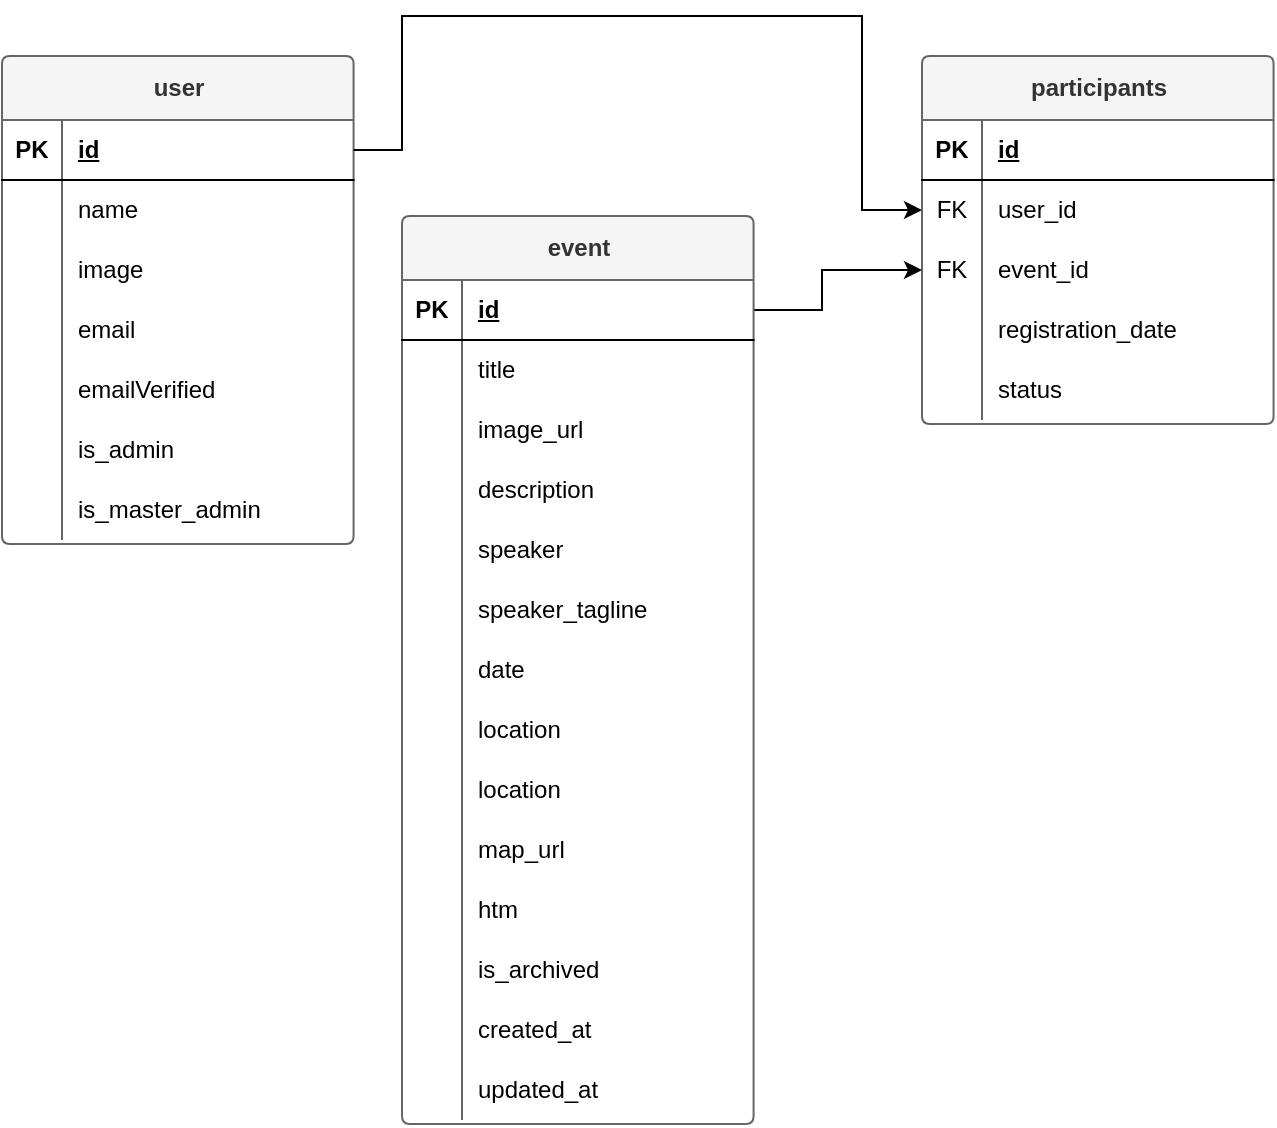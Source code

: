 <mxfile version="24.7.8">
  <diagram id="R2lEEEUBdFMjLlhIrx00" name="Page-1">
    <mxGraphModel dx="3200" dy="796" grid="1" gridSize="10" guides="1" tooltips="1" connect="1" arrows="1" fold="1" page="1" pageScale="1" pageWidth="850" pageHeight="1100" math="0" shadow="0" extFonts="Permanent Marker^https://fonts.googleapis.com/css?family=Permanent+Marker">
      <root>
        <mxCell id="0" />
        <mxCell id="1" parent="0" />
        <mxCell id="eeAkiIV6xgWavita2J4p-1" value="user" style="shape=table;startSize=32;container=1;collapsible=1;childLayout=tableLayout;fixedRows=1;rowLines=0;fontStyle=1;align=center;resizeLast=1;html=1;rounded=1;fillColor=#f5f5f5;fontColor=#333333;strokeColor=#666666;arcSize=4;" parent="1" vertex="1">
          <mxGeometry x="-1640" y="40.004" width="175.79" height="244" as="geometry" />
        </mxCell>
        <mxCell id="eeAkiIV6xgWavita2J4p-2" value="" style="shape=tableRow;horizontal=0;startSize=0;swimlaneHead=0;swimlaneBody=0;fillColor=none;collapsible=0;dropTarget=0;points=[[0,0.5],[1,0.5]];portConstraint=eastwest;top=0;left=0;right=0;bottom=1;" parent="eeAkiIV6xgWavita2J4p-1" vertex="1">
          <mxGeometry y="32" width="175.79" height="30" as="geometry" />
        </mxCell>
        <mxCell id="eeAkiIV6xgWavita2J4p-3" value="PK" style="shape=partialRectangle;connectable=0;fillColor=none;top=0;left=0;bottom=0;right=0;fontStyle=1;overflow=hidden;whiteSpace=wrap;html=1;" parent="eeAkiIV6xgWavita2J4p-2" vertex="1">
          <mxGeometry width="30" height="30" as="geometry">
            <mxRectangle width="30" height="30" as="alternateBounds" />
          </mxGeometry>
        </mxCell>
        <mxCell id="eeAkiIV6xgWavita2J4p-4" value="id" style="shape=partialRectangle;connectable=0;fillColor=none;top=0;left=0;bottom=0;right=0;align=left;spacingLeft=6;fontStyle=5;overflow=hidden;whiteSpace=wrap;html=1;" parent="eeAkiIV6xgWavita2J4p-2" vertex="1">
          <mxGeometry x="30" width="145.79" height="30" as="geometry">
            <mxRectangle width="145.79" height="30" as="alternateBounds" />
          </mxGeometry>
        </mxCell>
        <mxCell id="eeAkiIV6xgWavita2J4p-5" value="" style="shape=tableRow;horizontal=0;startSize=0;swimlaneHead=0;swimlaneBody=0;fillColor=none;collapsible=0;dropTarget=0;points=[[0,0.5],[1,0.5]];portConstraint=eastwest;top=0;left=0;right=0;bottom=0;" parent="eeAkiIV6xgWavita2J4p-1" vertex="1">
          <mxGeometry y="62" width="175.79" height="30" as="geometry" />
        </mxCell>
        <mxCell id="eeAkiIV6xgWavita2J4p-6" value="" style="shape=partialRectangle;connectable=0;fillColor=none;top=0;left=0;bottom=0;right=0;editable=1;overflow=hidden;whiteSpace=wrap;html=1;" parent="eeAkiIV6xgWavita2J4p-5" vertex="1">
          <mxGeometry width="30" height="30" as="geometry">
            <mxRectangle width="30" height="30" as="alternateBounds" />
          </mxGeometry>
        </mxCell>
        <mxCell id="eeAkiIV6xgWavita2J4p-7" value="name" style="shape=partialRectangle;connectable=0;fillColor=none;top=0;left=0;bottom=0;right=0;align=left;spacingLeft=6;overflow=hidden;whiteSpace=wrap;html=1;" parent="eeAkiIV6xgWavita2J4p-5" vertex="1">
          <mxGeometry x="30" width="145.79" height="30" as="geometry">
            <mxRectangle width="145.79" height="30" as="alternateBounds" />
          </mxGeometry>
        </mxCell>
        <mxCell id="eeAkiIV6xgWavita2J4p-8" value="" style="shape=tableRow;horizontal=0;startSize=0;swimlaneHead=0;swimlaneBody=0;fillColor=none;collapsible=0;dropTarget=0;points=[[0,0.5],[1,0.5]];portConstraint=eastwest;top=0;left=0;right=0;bottom=0;" parent="eeAkiIV6xgWavita2J4p-1" vertex="1">
          <mxGeometry y="92" width="175.79" height="30" as="geometry" />
        </mxCell>
        <mxCell id="eeAkiIV6xgWavita2J4p-9" value="" style="shape=partialRectangle;connectable=0;fillColor=none;top=0;left=0;bottom=0;right=0;editable=1;overflow=hidden;whiteSpace=wrap;html=1;" parent="eeAkiIV6xgWavita2J4p-8" vertex="1">
          <mxGeometry width="30" height="30" as="geometry">
            <mxRectangle width="30" height="30" as="alternateBounds" />
          </mxGeometry>
        </mxCell>
        <mxCell id="eeAkiIV6xgWavita2J4p-10" value="&lt;div&gt;image&lt;/div&gt;" style="shape=partialRectangle;connectable=0;fillColor=none;top=0;left=0;bottom=0;right=0;align=left;spacingLeft=6;overflow=hidden;whiteSpace=wrap;html=1;" parent="eeAkiIV6xgWavita2J4p-8" vertex="1">
          <mxGeometry x="30" width="145.79" height="30" as="geometry">
            <mxRectangle width="145.79" height="30" as="alternateBounds" />
          </mxGeometry>
        </mxCell>
        <mxCell id="eeAkiIV6xgWavita2J4p-11" value="" style="shape=tableRow;horizontal=0;startSize=0;swimlaneHead=0;swimlaneBody=0;fillColor=none;collapsible=0;dropTarget=0;points=[[0,0.5],[1,0.5]];portConstraint=eastwest;top=0;left=0;right=0;bottom=0;" parent="eeAkiIV6xgWavita2J4p-1" vertex="1">
          <mxGeometry y="122" width="175.79" height="30" as="geometry" />
        </mxCell>
        <mxCell id="eeAkiIV6xgWavita2J4p-12" value="" style="shape=partialRectangle;connectable=0;fillColor=none;top=0;left=0;bottom=0;right=0;editable=1;overflow=hidden;whiteSpace=wrap;html=1;" parent="eeAkiIV6xgWavita2J4p-11" vertex="1">
          <mxGeometry width="30" height="30" as="geometry">
            <mxRectangle width="30" height="30" as="alternateBounds" />
          </mxGeometry>
        </mxCell>
        <mxCell id="eeAkiIV6xgWavita2J4p-13" value="email" style="shape=partialRectangle;connectable=0;fillColor=none;top=0;left=0;bottom=0;right=0;align=left;spacingLeft=6;overflow=hidden;whiteSpace=wrap;html=1;" parent="eeAkiIV6xgWavita2J4p-11" vertex="1">
          <mxGeometry x="30" width="145.79" height="30" as="geometry">
            <mxRectangle width="145.79" height="30" as="alternateBounds" />
          </mxGeometry>
        </mxCell>
        <mxCell id="eeAkiIV6xgWavita2J4p-14" value="" style="shape=tableRow;horizontal=0;startSize=0;swimlaneHead=0;swimlaneBody=0;fillColor=none;collapsible=0;dropTarget=0;points=[[0,0.5],[1,0.5]];portConstraint=eastwest;top=0;left=0;right=0;bottom=0;" parent="eeAkiIV6xgWavita2J4p-1" vertex="1">
          <mxGeometry y="152" width="175.79" height="30" as="geometry" />
        </mxCell>
        <mxCell id="eeAkiIV6xgWavita2J4p-15" value="" style="shape=partialRectangle;connectable=0;fillColor=none;top=0;left=0;bottom=0;right=0;editable=1;overflow=hidden;whiteSpace=wrap;html=1;" parent="eeAkiIV6xgWavita2J4p-14" vertex="1">
          <mxGeometry width="30" height="30" as="geometry">
            <mxRectangle width="30" height="30" as="alternateBounds" />
          </mxGeometry>
        </mxCell>
        <mxCell id="eeAkiIV6xgWavita2J4p-16" value="emailVerified" style="shape=partialRectangle;connectable=0;fillColor=none;top=0;left=0;bottom=0;right=0;align=left;spacingLeft=6;overflow=hidden;whiteSpace=wrap;html=1;" parent="eeAkiIV6xgWavita2J4p-14" vertex="1">
          <mxGeometry x="30" width="145.79" height="30" as="geometry">
            <mxRectangle width="145.79" height="30" as="alternateBounds" />
          </mxGeometry>
        </mxCell>
        <mxCell id="vLIJlWJ5gR2A8bQ3I5bx-18" value="" style="shape=tableRow;horizontal=0;startSize=0;swimlaneHead=0;swimlaneBody=0;fillColor=none;collapsible=0;dropTarget=0;points=[[0,0.5],[1,0.5]];portConstraint=eastwest;top=0;left=0;right=0;bottom=0;" vertex="1" parent="eeAkiIV6xgWavita2J4p-1">
          <mxGeometry y="182" width="175.79" height="30" as="geometry" />
        </mxCell>
        <mxCell id="vLIJlWJ5gR2A8bQ3I5bx-19" value="" style="shape=partialRectangle;connectable=0;fillColor=none;top=0;left=0;bottom=0;right=0;editable=1;overflow=hidden;whiteSpace=wrap;html=1;" vertex="1" parent="vLIJlWJ5gR2A8bQ3I5bx-18">
          <mxGeometry width="30" height="30" as="geometry">
            <mxRectangle width="30" height="30" as="alternateBounds" />
          </mxGeometry>
        </mxCell>
        <mxCell id="vLIJlWJ5gR2A8bQ3I5bx-20" value="is_admin" style="shape=partialRectangle;connectable=0;fillColor=none;top=0;left=0;bottom=0;right=0;align=left;spacingLeft=6;overflow=hidden;whiteSpace=wrap;html=1;" vertex="1" parent="vLIJlWJ5gR2A8bQ3I5bx-18">
          <mxGeometry x="30" width="145.79" height="30" as="geometry">
            <mxRectangle width="145.79" height="30" as="alternateBounds" />
          </mxGeometry>
        </mxCell>
        <mxCell id="vLIJlWJ5gR2A8bQ3I5bx-21" value="" style="shape=tableRow;horizontal=0;startSize=0;swimlaneHead=0;swimlaneBody=0;fillColor=none;collapsible=0;dropTarget=0;points=[[0,0.5],[1,0.5]];portConstraint=eastwest;top=0;left=0;right=0;bottom=0;" vertex="1" parent="eeAkiIV6xgWavita2J4p-1">
          <mxGeometry y="212" width="175.79" height="30" as="geometry" />
        </mxCell>
        <mxCell id="vLIJlWJ5gR2A8bQ3I5bx-22" value="" style="shape=partialRectangle;connectable=0;fillColor=none;top=0;left=0;bottom=0;right=0;editable=1;overflow=hidden;whiteSpace=wrap;html=1;" vertex="1" parent="vLIJlWJ5gR2A8bQ3I5bx-21">
          <mxGeometry width="30" height="30" as="geometry">
            <mxRectangle width="30" height="30" as="alternateBounds" />
          </mxGeometry>
        </mxCell>
        <mxCell id="vLIJlWJ5gR2A8bQ3I5bx-23" value="is_master_admin" style="shape=partialRectangle;connectable=0;fillColor=none;top=0;left=0;bottom=0;right=0;align=left;spacingLeft=6;overflow=hidden;whiteSpace=wrap;html=1;" vertex="1" parent="vLIJlWJ5gR2A8bQ3I5bx-21">
          <mxGeometry x="30" width="145.79" height="30" as="geometry">
            <mxRectangle width="145.79" height="30" as="alternateBounds" />
          </mxGeometry>
        </mxCell>
        <mxCell id="A01fPFhq5QkLSK8AHghZ-4" value="participants" style="shape=table;startSize=32;container=1;collapsible=1;childLayout=tableLayout;fixedRows=1;rowLines=0;fontStyle=1;align=center;resizeLast=1;html=1;rounded=1;fillColor=#f5f5f5;fontColor=#333333;strokeColor=#666666;arcSize=4;" parent="1" vertex="1">
          <mxGeometry x="-1180" y="40.004" width="175.79" height="184" as="geometry" />
        </mxCell>
        <mxCell id="A01fPFhq5QkLSK8AHghZ-5" value="" style="shape=tableRow;horizontal=0;startSize=0;swimlaneHead=0;swimlaneBody=0;fillColor=none;collapsible=0;dropTarget=0;points=[[0,0.5],[1,0.5]];portConstraint=eastwest;top=0;left=0;right=0;bottom=1;" parent="A01fPFhq5QkLSK8AHghZ-4" vertex="1">
          <mxGeometry y="32" width="175.79" height="30" as="geometry" />
        </mxCell>
        <mxCell id="A01fPFhq5QkLSK8AHghZ-6" value="PK" style="shape=partialRectangle;connectable=0;fillColor=none;top=0;left=0;bottom=0;right=0;fontStyle=1;overflow=hidden;whiteSpace=wrap;html=1;" parent="A01fPFhq5QkLSK8AHghZ-5" vertex="1">
          <mxGeometry width="30" height="30" as="geometry">
            <mxRectangle width="30" height="30" as="alternateBounds" />
          </mxGeometry>
        </mxCell>
        <mxCell id="A01fPFhq5QkLSK8AHghZ-7" value="id" style="shape=partialRectangle;connectable=0;fillColor=none;top=0;left=0;bottom=0;right=0;align=left;spacingLeft=6;fontStyle=5;overflow=hidden;whiteSpace=wrap;html=1;" parent="A01fPFhq5QkLSK8AHghZ-5" vertex="1">
          <mxGeometry x="30" width="145.79" height="30" as="geometry">
            <mxRectangle width="145.79" height="30" as="alternateBounds" />
          </mxGeometry>
        </mxCell>
        <mxCell id="A01fPFhq5QkLSK8AHghZ-8" value="" style="shape=tableRow;horizontal=0;startSize=0;swimlaneHead=0;swimlaneBody=0;fillColor=none;collapsible=0;dropTarget=0;points=[[0,0.5],[1,0.5]];portConstraint=eastwest;top=0;left=0;right=0;bottom=0;" parent="A01fPFhq5QkLSK8AHghZ-4" vertex="1">
          <mxGeometry y="62" width="175.79" height="30" as="geometry" />
        </mxCell>
        <mxCell id="A01fPFhq5QkLSK8AHghZ-9" value="FK" style="shape=partialRectangle;connectable=0;fillColor=none;top=0;left=0;bottom=0;right=0;editable=1;overflow=hidden;whiteSpace=wrap;html=1;" parent="A01fPFhq5QkLSK8AHghZ-8" vertex="1">
          <mxGeometry width="30" height="30" as="geometry">
            <mxRectangle width="30" height="30" as="alternateBounds" />
          </mxGeometry>
        </mxCell>
        <mxCell id="A01fPFhq5QkLSK8AHghZ-10" value="user_id" style="shape=partialRectangle;connectable=0;fillColor=none;top=0;left=0;bottom=0;right=0;align=left;spacingLeft=6;overflow=hidden;whiteSpace=wrap;html=1;" parent="A01fPFhq5QkLSK8AHghZ-8" vertex="1">
          <mxGeometry x="30" width="145.79" height="30" as="geometry">
            <mxRectangle width="145.79" height="30" as="alternateBounds" />
          </mxGeometry>
        </mxCell>
        <mxCell id="A01fPFhq5QkLSK8AHghZ-11" value="" style="shape=tableRow;horizontal=0;startSize=0;swimlaneHead=0;swimlaneBody=0;fillColor=none;collapsible=0;dropTarget=0;points=[[0,0.5],[1,0.5]];portConstraint=eastwest;top=0;left=0;right=0;bottom=0;" parent="A01fPFhq5QkLSK8AHghZ-4" vertex="1">
          <mxGeometry y="92" width="175.79" height="30" as="geometry" />
        </mxCell>
        <mxCell id="A01fPFhq5QkLSK8AHghZ-12" value="FK" style="shape=partialRectangle;connectable=0;fillColor=none;top=0;left=0;bottom=0;right=0;editable=1;overflow=hidden;whiteSpace=wrap;html=1;" parent="A01fPFhq5QkLSK8AHghZ-11" vertex="1">
          <mxGeometry width="30" height="30" as="geometry">
            <mxRectangle width="30" height="30" as="alternateBounds" />
          </mxGeometry>
        </mxCell>
        <mxCell id="A01fPFhq5QkLSK8AHghZ-13" value="event_id" style="shape=partialRectangle;connectable=0;fillColor=none;top=0;left=0;bottom=0;right=0;align=left;spacingLeft=6;overflow=hidden;whiteSpace=wrap;html=1;" parent="A01fPFhq5QkLSK8AHghZ-11" vertex="1">
          <mxGeometry x="30" width="145.79" height="30" as="geometry">
            <mxRectangle width="145.79" height="30" as="alternateBounds" />
          </mxGeometry>
        </mxCell>
        <mxCell id="A01fPFhq5QkLSK8AHghZ-14" value="" style="shape=tableRow;horizontal=0;startSize=0;swimlaneHead=0;swimlaneBody=0;fillColor=none;collapsible=0;dropTarget=0;points=[[0,0.5],[1,0.5]];portConstraint=eastwest;top=0;left=0;right=0;bottom=0;" parent="A01fPFhq5QkLSK8AHghZ-4" vertex="1">
          <mxGeometry y="122" width="175.79" height="30" as="geometry" />
        </mxCell>
        <mxCell id="A01fPFhq5QkLSK8AHghZ-15" value="" style="shape=partialRectangle;connectable=0;fillColor=none;top=0;left=0;bottom=0;right=0;editable=1;overflow=hidden;whiteSpace=wrap;html=1;" parent="A01fPFhq5QkLSK8AHghZ-14" vertex="1">
          <mxGeometry width="30" height="30" as="geometry">
            <mxRectangle width="30" height="30" as="alternateBounds" />
          </mxGeometry>
        </mxCell>
        <mxCell id="A01fPFhq5QkLSK8AHghZ-16" value="registration_date &lt;span class=&quot;hljs-type&quot;&gt;&lt;/span&gt;" style="shape=partialRectangle;connectable=0;fillColor=none;top=0;left=0;bottom=0;right=0;align=left;spacingLeft=6;overflow=hidden;whiteSpace=wrap;html=1;" parent="A01fPFhq5QkLSK8AHghZ-14" vertex="1">
          <mxGeometry x="30" width="145.79" height="30" as="geometry">
            <mxRectangle width="145.79" height="30" as="alternateBounds" />
          </mxGeometry>
        </mxCell>
        <mxCell id="A01fPFhq5QkLSK8AHghZ-17" value="" style="shape=tableRow;horizontal=0;startSize=0;swimlaneHead=0;swimlaneBody=0;fillColor=none;collapsible=0;dropTarget=0;points=[[0,0.5],[1,0.5]];portConstraint=eastwest;top=0;left=0;right=0;bottom=0;" parent="A01fPFhq5QkLSK8AHghZ-4" vertex="1">
          <mxGeometry y="152" width="175.79" height="30" as="geometry" />
        </mxCell>
        <mxCell id="A01fPFhq5QkLSK8AHghZ-18" value="" style="shape=partialRectangle;connectable=0;fillColor=none;top=0;left=0;bottom=0;right=0;editable=1;overflow=hidden;whiteSpace=wrap;html=1;" parent="A01fPFhq5QkLSK8AHghZ-17" vertex="1">
          <mxGeometry width="30" height="30" as="geometry">
            <mxRectangle width="30" height="30" as="alternateBounds" />
          </mxGeometry>
        </mxCell>
        <mxCell id="A01fPFhq5QkLSK8AHghZ-19" value="status &lt;span class=&quot;hljs-type&quot;&gt;&lt;/span&gt;" style="shape=partialRectangle;connectable=0;fillColor=none;top=0;left=0;bottom=0;right=0;align=left;spacingLeft=6;overflow=hidden;whiteSpace=wrap;html=1;" parent="A01fPFhq5QkLSK8AHghZ-17" vertex="1">
          <mxGeometry x="30" width="145.79" height="30" as="geometry">
            <mxRectangle width="145.79" height="30" as="alternateBounds" />
          </mxGeometry>
        </mxCell>
        <mxCell id="A01fPFhq5QkLSK8AHghZ-22" style="edgeStyle=orthogonalEdgeStyle;rounded=0;orthogonalLoop=1;jettySize=auto;html=1;exitX=1;exitY=0.5;exitDx=0;exitDy=0;entryX=0;entryY=0.5;entryDx=0;entryDy=0;" parent="1" source="eeAkiIV6xgWavita2J4p-2" target="A01fPFhq5QkLSK8AHghZ-8" edge="1">
          <mxGeometry relative="1" as="geometry">
            <Array as="points">
              <mxPoint x="-1440" y="87" />
              <mxPoint x="-1440" y="20" />
              <mxPoint x="-1210" y="20" />
              <mxPoint x="-1210" y="117" />
            </Array>
          </mxGeometry>
        </mxCell>
        <mxCell id="A01fPFhq5QkLSK8AHghZ-23" style="edgeStyle=orthogonalEdgeStyle;rounded=0;orthogonalLoop=1;jettySize=auto;html=1;exitX=1;exitY=0.5;exitDx=0;exitDy=0;" parent="1" source="W76pJczplsbhGSnsUI79-2" target="A01fPFhq5QkLSK8AHghZ-11" edge="1">
          <mxGeometry relative="1" as="geometry">
            <Array as="points">
              <mxPoint x="-1230" y="167" />
              <mxPoint x="-1230" y="147" />
            </Array>
          </mxGeometry>
        </mxCell>
        <mxCell id="W76pJczplsbhGSnsUI79-1" value="&lt;div&gt;event&lt;/div&gt;" style="shape=table;startSize=32;container=1;collapsible=1;childLayout=tableLayout;fixedRows=1;rowLines=0;fontStyle=1;align=center;resizeLast=1;html=1;rounded=1;fillColor=#f5f5f5;fontColor=#333333;strokeColor=#666666;arcSize=4;" parent="1" vertex="1">
          <mxGeometry x="-1440" y="120.004" width="175.79" height="454" as="geometry" />
        </mxCell>
        <mxCell id="W76pJczplsbhGSnsUI79-2" value="" style="shape=tableRow;horizontal=0;startSize=0;swimlaneHead=0;swimlaneBody=0;fillColor=none;collapsible=0;dropTarget=0;points=[[0,0.5],[1,0.5]];portConstraint=eastwest;top=0;left=0;right=0;bottom=1;" parent="W76pJczplsbhGSnsUI79-1" vertex="1">
          <mxGeometry y="32" width="175.79" height="30" as="geometry" />
        </mxCell>
        <mxCell id="W76pJczplsbhGSnsUI79-3" value="PK" style="shape=partialRectangle;connectable=0;fillColor=none;top=0;left=0;bottom=0;right=0;fontStyle=1;overflow=hidden;whiteSpace=wrap;html=1;" parent="W76pJczplsbhGSnsUI79-2" vertex="1">
          <mxGeometry width="30" height="30" as="geometry">
            <mxRectangle width="30" height="30" as="alternateBounds" />
          </mxGeometry>
        </mxCell>
        <mxCell id="W76pJczplsbhGSnsUI79-4" value="id" style="shape=partialRectangle;connectable=0;fillColor=none;top=0;left=0;bottom=0;right=0;align=left;spacingLeft=6;fontStyle=5;overflow=hidden;whiteSpace=wrap;html=1;" parent="W76pJczplsbhGSnsUI79-2" vertex="1">
          <mxGeometry x="30" width="145.79" height="30" as="geometry">
            <mxRectangle width="145.79" height="30" as="alternateBounds" />
          </mxGeometry>
        </mxCell>
        <mxCell id="W76pJczplsbhGSnsUI79-5" value="" style="shape=tableRow;horizontal=0;startSize=0;swimlaneHead=0;swimlaneBody=0;fillColor=none;collapsible=0;dropTarget=0;points=[[0,0.5],[1,0.5]];portConstraint=eastwest;top=0;left=0;right=0;bottom=0;" parent="W76pJczplsbhGSnsUI79-1" vertex="1">
          <mxGeometry y="62" width="175.79" height="30" as="geometry" />
        </mxCell>
        <mxCell id="W76pJczplsbhGSnsUI79-6" value="" style="shape=partialRectangle;connectable=0;fillColor=none;top=0;left=0;bottom=0;right=0;editable=1;overflow=hidden;whiteSpace=wrap;html=1;" parent="W76pJczplsbhGSnsUI79-5" vertex="1">
          <mxGeometry width="30" height="30" as="geometry">
            <mxRectangle width="30" height="30" as="alternateBounds" />
          </mxGeometry>
        </mxCell>
        <mxCell id="W76pJczplsbhGSnsUI79-7" value="title" style="shape=partialRectangle;connectable=0;fillColor=none;top=0;left=0;bottom=0;right=0;align=left;spacingLeft=6;overflow=hidden;whiteSpace=wrap;html=1;" parent="W76pJczplsbhGSnsUI79-5" vertex="1">
          <mxGeometry x="30" width="145.79" height="30" as="geometry">
            <mxRectangle width="145.79" height="30" as="alternateBounds" />
          </mxGeometry>
        </mxCell>
        <mxCell id="vLIJlWJ5gR2A8bQ3I5bx-1" value="" style="shape=tableRow;horizontal=0;startSize=0;swimlaneHead=0;swimlaneBody=0;fillColor=none;collapsible=0;dropTarget=0;points=[[0,0.5],[1,0.5]];portConstraint=eastwest;top=0;left=0;right=0;bottom=0;" vertex="1" parent="W76pJczplsbhGSnsUI79-1">
          <mxGeometry y="92" width="175.79" height="30" as="geometry" />
        </mxCell>
        <mxCell id="vLIJlWJ5gR2A8bQ3I5bx-2" value="" style="shape=partialRectangle;connectable=0;fillColor=none;top=0;left=0;bottom=0;right=0;editable=1;overflow=hidden;whiteSpace=wrap;html=1;" vertex="1" parent="vLIJlWJ5gR2A8bQ3I5bx-1">
          <mxGeometry width="30" height="30" as="geometry">
            <mxRectangle width="30" height="30" as="alternateBounds" />
          </mxGeometry>
        </mxCell>
        <mxCell id="vLIJlWJ5gR2A8bQ3I5bx-3" value="image_url" style="shape=partialRectangle;connectable=0;fillColor=none;top=0;left=0;bottom=0;right=0;align=left;spacingLeft=6;overflow=hidden;whiteSpace=wrap;html=1;" vertex="1" parent="vLIJlWJ5gR2A8bQ3I5bx-1">
          <mxGeometry x="30" width="145.79" height="30" as="geometry">
            <mxRectangle width="145.79" height="30" as="alternateBounds" />
          </mxGeometry>
        </mxCell>
        <mxCell id="vLIJlWJ5gR2A8bQ3I5bx-15" value="" style="shape=tableRow;horizontal=0;startSize=0;swimlaneHead=0;swimlaneBody=0;fillColor=none;collapsible=0;dropTarget=0;points=[[0,0.5],[1,0.5]];portConstraint=eastwest;top=0;left=0;right=0;bottom=0;" vertex="1" parent="W76pJczplsbhGSnsUI79-1">
          <mxGeometry y="122" width="175.79" height="30" as="geometry" />
        </mxCell>
        <mxCell id="vLIJlWJ5gR2A8bQ3I5bx-16" value="" style="shape=partialRectangle;connectable=0;fillColor=none;top=0;left=0;bottom=0;right=0;editable=1;overflow=hidden;whiteSpace=wrap;html=1;" vertex="1" parent="vLIJlWJ5gR2A8bQ3I5bx-15">
          <mxGeometry width="30" height="30" as="geometry">
            <mxRectangle width="30" height="30" as="alternateBounds" />
          </mxGeometry>
        </mxCell>
        <mxCell id="vLIJlWJ5gR2A8bQ3I5bx-17" value="description" style="shape=partialRectangle;connectable=0;fillColor=none;top=0;left=0;bottom=0;right=0;align=left;spacingLeft=6;overflow=hidden;whiteSpace=wrap;html=1;" vertex="1" parent="vLIJlWJ5gR2A8bQ3I5bx-15">
          <mxGeometry x="30" width="145.79" height="30" as="geometry">
            <mxRectangle width="145.79" height="30" as="alternateBounds" />
          </mxGeometry>
        </mxCell>
        <mxCell id="vLIJlWJ5gR2A8bQ3I5bx-4" value="" style="shape=tableRow;horizontal=0;startSize=0;swimlaneHead=0;swimlaneBody=0;fillColor=none;collapsible=0;dropTarget=0;points=[[0,0.5],[1,0.5]];portConstraint=eastwest;top=0;left=0;right=0;bottom=0;" vertex="1" parent="W76pJczplsbhGSnsUI79-1">
          <mxGeometry y="152" width="175.79" height="30" as="geometry" />
        </mxCell>
        <mxCell id="vLIJlWJ5gR2A8bQ3I5bx-5" value="" style="shape=partialRectangle;connectable=0;fillColor=none;top=0;left=0;bottom=0;right=0;editable=1;overflow=hidden;whiteSpace=wrap;html=1;" vertex="1" parent="vLIJlWJ5gR2A8bQ3I5bx-4">
          <mxGeometry width="30" height="30" as="geometry">
            <mxRectangle width="30" height="30" as="alternateBounds" />
          </mxGeometry>
        </mxCell>
        <mxCell id="vLIJlWJ5gR2A8bQ3I5bx-6" value="speaker" style="shape=partialRectangle;connectable=0;fillColor=none;top=0;left=0;bottom=0;right=0;align=left;spacingLeft=6;overflow=hidden;whiteSpace=wrap;html=1;" vertex="1" parent="vLIJlWJ5gR2A8bQ3I5bx-4">
          <mxGeometry x="30" width="145.79" height="30" as="geometry">
            <mxRectangle width="145.79" height="30" as="alternateBounds" />
          </mxGeometry>
        </mxCell>
        <mxCell id="vLIJlWJ5gR2A8bQ3I5bx-8" value="" style="shape=tableRow;horizontal=0;startSize=0;swimlaneHead=0;swimlaneBody=0;fillColor=none;collapsible=0;dropTarget=0;points=[[0,0.5],[1,0.5]];portConstraint=eastwest;top=0;left=0;right=0;bottom=0;" vertex="1" parent="W76pJczplsbhGSnsUI79-1">
          <mxGeometry y="182" width="175.79" height="30" as="geometry" />
        </mxCell>
        <mxCell id="vLIJlWJ5gR2A8bQ3I5bx-9" value="" style="shape=partialRectangle;connectable=0;fillColor=none;top=0;left=0;bottom=0;right=0;editable=1;overflow=hidden;whiteSpace=wrap;html=1;" vertex="1" parent="vLIJlWJ5gR2A8bQ3I5bx-8">
          <mxGeometry width="30" height="30" as="geometry">
            <mxRectangle width="30" height="30" as="alternateBounds" />
          </mxGeometry>
        </mxCell>
        <mxCell id="vLIJlWJ5gR2A8bQ3I5bx-10" value="speaker_tagline" style="shape=partialRectangle;connectable=0;fillColor=none;top=0;left=0;bottom=0;right=0;align=left;spacingLeft=6;overflow=hidden;whiteSpace=wrap;html=1;" vertex="1" parent="vLIJlWJ5gR2A8bQ3I5bx-8">
          <mxGeometry x="30" width="145.79" height="30" as="geometry">
            <mxRectangle width="145.79" height="30" as="alternateBounds" />
          </mxGeometry>
        </mxCell>
        <mxCell id="W76pJczplsbhGSnsUI79-8" value="" style="shape=tableRow;horizontal=0;startSize=0;swimlaneHead=0;swimlaneBody=0;fillColor=none;collapsible=0;dropTarget=0;points=[[0,0.5],[1,0.5]];portConstraint=eastwest;top=0;left=0;right=0;bottom=0;" parent="W76pJczplsbhGSnsUI79-1" vertex="1">
          <mxGeometry y="212" width="175.79" height="30" as="geometry" />
        </mxCell>
        <mxCell id="W76pJczplsbhGSnsUI79-9" value="" style="shape=partialRectangle;connectable=0;fillColor=none;top=0;left=0;bottom=0;right=0;editable=1;overflow=hidden;whiteSpace=wrap;html=1;" parent="W76pJczplsbhGSnsUI79-8" vertex="1">
          <mxGeometry width="30" height="30" as="geometry">
            <mxRectangle width="30" height="30" as="alternateBounds" />
          </mxGeometry>
        </mxCell>
        <mxCell id="W76pJczplsbhGSnsUI79-10" value="date" style="shape=partialRectangle;connectable=0;fillColor=none;top=0;left=0;bottom=0;right=0;align=left;spacingLeft=6;overflow=hidden;whiteSpace=wrap;html=1;" parent="W76pJczplsbhGSnsUI79-8" vertex="1">
          <mxGeometry x="30" width="145.79" height="30" as="geometry">
            <mxRectangle width="145.79" height="30" as="alternateBounds" />
          </mxGeometry>
        </mxCell>
        <mxCell id="W76pJczplsbhGSnsUI79-20" value="" style="shape=tableRow;horizontal=0;startSize=0;swimlaneHead=0;swimlaneBody=0;fillColor=none;collapsible=0;dropTarget=0;points=[[0,0.5],[1,0.5]];portConstraint=eastwest;top=0;left=0;right=0;bottom=0;" parent="W76pJczplsbhGSnsUI79-1" vertex="1">
          <mxGeometry y="242" width="175.79" height="30" as="geometry" />
        </mxCell>
        <mxCell id="W76pJczplsbhGSnsUI79-21" value="" style="shape=partialRectangle;connectable=0;fillColor=none;top=0;left=0;bottom=0;right=0;editable=1;overflow=hidden;whiteSpace=wrap;html=1;" parent="W76pJczplsbhGSnsUI79-20" vertex="1">
          <mxGeometry width="30" height="30" as="geometry">
            <mxRectangle width="30" height="30" as="alternateBounds" />
          </mxGeometry>
        </mxCell>
        <mxCell id="W76pJczplsbhGSnsUI79-22" value="location" style="shape=partialRectangle;connectable=0;fillColor=none;top=0;left=0;bottom=0;right=0;align=left;spacingLeft=6;overflow=hidden;whiteSpace=wrap;html=1;" parent="W76pJczplsbhGSnsUI79-20" vertex="1">
          <mxGeometry x="30" width="145.79" height="30" as="geometry">
            <mxRectangle width="145.79" height="30" as="alternateBounds" />
          </mxGeometry>
        </mxCell>
        <mxCell id="vLIJlWJ5gR2A8bQ3I5bx-11" value="" style="shape=tableRow;horizontal=0;startSize=0;swimlaneHead=0;swimlaneBody=0;fillColor=none;collapsible=0;dropTarget=0;points=[[0,0.5],[1,0.5]];portConstraint=eastwest;top=0;left=0;right=0;bottom=0;" vertex="1" parent="W76pJczplsbhGSnsUI79-1">
          <mxGeometry y="272" width="175.79" height="30" as="geometry" />
        </mxCell>
        <mxCell id="vLIJlWJ5gR2A8bQ3I5bx-12" value="" style="shape=partialRectangle;connectable=0;fillColor=none;top=0;left=0;bottom=0;right=0;editable=1;overflow=hidden;whiteSpace=wrap;html=1;" vertex="1" parent="vLIJlWJ5gR2A8bQ3I5bx-11">
          <mxGeometry width="30" height="30" as="geometry">
            <mxRectangle width="30" height="30" as="alternateBounds" />
          </mxGeometry>
        </mxCell>
        <mxCell id="vLIJlWJ5gR2A8bQ3I5bx-13" value="location" style="shape=partialRectangle;connectable=0;fillColor=none;top=0;left=0;bottom=0;right=0;align=left;spacingLeft=6;overflow=hidden;whiteSpace=wrap;html=1;" vertex="1" parent="vLIJlWJ5gR2A8bQ3I5bx-11">
          <mxGeometry x="30" width="145.79" height="30" as="geometry">
            <mxRectangle width="145.79" height="30" as="alternateBounds" />
          </mxGeometry>
        </mxCell>
        <mxCell id="W76pJczplsbhGSnsUI79-23" value="" style="shape=tableRow;horizontal=0;startSize=0;swimlaneHead=0;swimlaneBody=0;fillColor=none;collapsible=0;dropTarget=0;points=[[0,0.5],[1,0.5]];portConstraint=eastwest;top=0;left=0;right=0;bottom=0;" parent="W76pJczplsbhGSnsUI79-1" vertex="1">
          <mxGeometry y="302" width="175.79" height="30" as="geometry" />
        </mxCell>
        <mxCell id="W76pJczplsbhGSnsUI79-24" value="" style="shape=partialRectangle;connectable=0;fillColor=none;top=0;left=0;bottom=0;right=0;editable=1;overflow=hidden;whiteSpace=wrap;html=1;" parent="W76pJczplsbhGSnsUI79-23" vertex="1">
          <mxGeometry width="30" height="30" as="geometry">
            <mxRectangle width="30" height="30" as="alternateBounds" />
          </mxGeometry>
        </mxCell>
        <mxCell id="W76pJczplsbhGSnsUI79-25" value="map_url" style="shape=partialRectangle;connectable=0;fillColor=none;top=0;left=0;bottom=0;right=0;align=left;spacingLeft=6;overflow=hidden;whiteSpace=wrap;html=1;" parent="W76pJczplsbhGSnsUI79-23" vertex="1">
          <mxGeometry x="30" width="145.79" height="30" as="geometry">
            <mxRectangle width="145.79" height="30" as="alternateBounds" />
          </mxGeometry>
        </mxCell>
        <mxCell id="W76pJczplsbhGSnsUI79-29" value="" style="shape=tableRow;horizontal=0;startSize=0;swimlaneHead=0;swimlaneBody=0;fillColor=none;collapsible=0;dropTarget=0;points=[[0,0.5],[1,0.5]];portConstraint=eastwest;top=0;left=0;right=0;bottom=0;" parent="W76pJczplsbhGSnsUI79-1" vertex="1">
          <mxGeometry y="332" width="175.79" height="30" as="geometry" />
        </mxCell>
        <mxCell id="W76pJczplsbhGSnsUI79-30" value="" style="shape=partialRectangle;connectable=0;fillColor=none;top=0;left=0;bottom=0;right=0;editable=1;overflow=hidden;whiteSpace=wrap;html=1;" parent="W76pJczplsbhGSnsUI79-29" vertex="1">
          <mxGeometry width="30" height="30" as="geometry">
            <mxRectangle width="30" height="30" as="alternateBounds" />
          </mxGeometry>
        </mxCell>
        <mxCell id="W76pJczplsbhGSnsUI79-31" value="htm" style="shape=partialRectangle;connectable=0;fillColor=none;top=0;left=0;bottom=0;right=0;align=left;spacingLeft=6;overflow=hidden;whiteSpace=wrap;html=1;" parent="W76pJczplsbhGSnsUI79-29" vertex="1">
          <mxGeometry x="30" width="145.79" height="30" as="geometry">
            <mxRectangle width="145.79" height="30" as="alternateBounds" />
          </mxGeometry>
        </mxCell>
        <mxCell id="A01fPFhq5QkLSK8AHghZ-1" value="" style="shape=tableRow;horizontal=0;startSize=0;swimlaneHead=0;swimlaneBody=0;fillColor=none;collapsible=0;dropTarget=0;points=[[0,0.5],[1,0.5]];portConstraint=eastwest;top=0;left=0;right=0;bottom=0;" parent="W76pJczplsbhGSnsUI79-1" vertex="1">
          <mxGeometry y="362" width="175.79" height="30" as="geometry" />
        </mxCell>
        <mxCell id="A01fPFhq5QkLSK8AHghZ-2" value="" style="shape=partialRectangle;connectable=0;fillColor=none;top=0;left=0;bottom=0;right=0;editable=1;overflow=hidden;whiteSpace=wrap;html=1;" parent="A01fPFhq5QkLSK8AHghZ-1" vertex="1">
          <mxGeometry width="30" height="30" as="geometry">
            <mxRectangle width="30" height="30" as="alternateBounds" />
          </mxGeometry>
        </mxCell>
        <mxCell id="A01fPFhq5QkLSK8AHghZ-3" value="is_archived" style="shape=partialRectangle;connectable=0;fillColor=none;top=0;left=0;bottom=0;right=0;align=left;spacingLeft=6;overflow=hidden;whiteSpace=wrap;html=1;" parent="A01fPFhq5QkLSK8AHghZ-1" vertex="1">
          <mxGeometry x="30" width="145.79" height="30" as="geometry">
            <mxRectangle width="145.79" height="30" as="alternateBounds" />
          </mxGeometry>
        </mxCell>
        <mxCell id="W76pJczplsbhGSnsUI79-11" value="" style="shape=tableRow;horizontal=0;startSize=0;swimlaneHead=0;swimlaneBody=0;fillColor=none;collapsible=0;dropTarget=0;points=[[0,0.5],[1,0.5]];portConstraint=eastwest;top=0;left=0;right=0;bottom=0;" parent="W76pJczplsbhGSnsUI79-1" vertex="1">
          <mxGeometry y="392" width="175.79" height="30" as="geometry" />
        </mxCell>
        <mxCell id="W76pJczplsbhGSnsUI79-12" value="" style="shape=partialRectangle;connectable=0;fillColor=none;top=0;left=0;bottom=0;right=0;editable=1;overflow=hidden;whiteSpace=wrap;html=1;" parent="W76pJczplsbhGSnsUI79-11" vertex="1">
          <mxGeometry width="30" height="30" as="geometry">
            <mxRectangle width="30" height="30" as="alternateBounds" />
          </mxGeometry>
        </mxCell>
        <mxCell id="W76pJczplsbhGSnsUI79-13" value="created_at" style="shape=partialRectangle;connectable=0;fillColor=none;top=0;left=0;bottom=0;right=0;align=left;spacingLeft=6;overflow=hidden;whiteSpace=wrap;html=1;" parent="W76pJczplsbhGSnsUI79-11" vertex="1">
          <mxGeometry x="30" width="145.79" height="30" as="geometry">
            <mxRectangle width="145.79" height="30" as="alternateBounds" />
          </mxGeometry>
        </mxCell>
        <mxCell id="W76pJczplsbhGSnsUI79-14" value="" style="shape=tableRow;horizontal=0;startSize=0;swimlaneHead=0;swimlaneBody=0;fillColor=none;collapsible=0;dropTarget=0;points=[[0,0.5],[1,0.5]];portConstraint=eastwest;top=0;left=0;right=0;bottom=0;" parent="W76pJczplsbhGSnsUI79-1" vertex="1">
          <mxGeometry y="422" width="175.79" height="30" as="geometry" />
        </mxCell>
        <mxCell id="W76pJczplsbhGSnsUI79-15" value="" style="shape=partialRectangle;connectable=0;fillColor=none;top=0;left=0;bottom=0;right=0;editable=1;overflow=hidden;whiteSpace=wrap;html=1;" parent="W76pJczplsbhGSnsUI79-14" vertex="1">
          <mxGeometry width="30" height="30" as="geometry">
            <mxRectangle width="30" height="30" as="alternateBounds" />
          </mxGeometry>
        </mxCell>
        <mxCell id="W76pJczplsbhGSnsUI79-16" value="updated_at" style="shape=partialRectangle;connectable=0;fillColor=none;top=0;left=0;bottom=0;right=0;align=left;spacingLeft=6;overflow=hidden;whiteSpace=wrap;html=1;" parent="W76pJczplsbhGSnsUI79-14" vertex="1">
          <mxGeometry x="30" width="145.79" height="30" as="geometry">
            <mxRectangle width="145.79" height="30" as="alternateBounds" />
          </mxGeometry>
        </mxCell>
      </root>
    </mxGraphModel>
  </diagram>
</mxfile>
